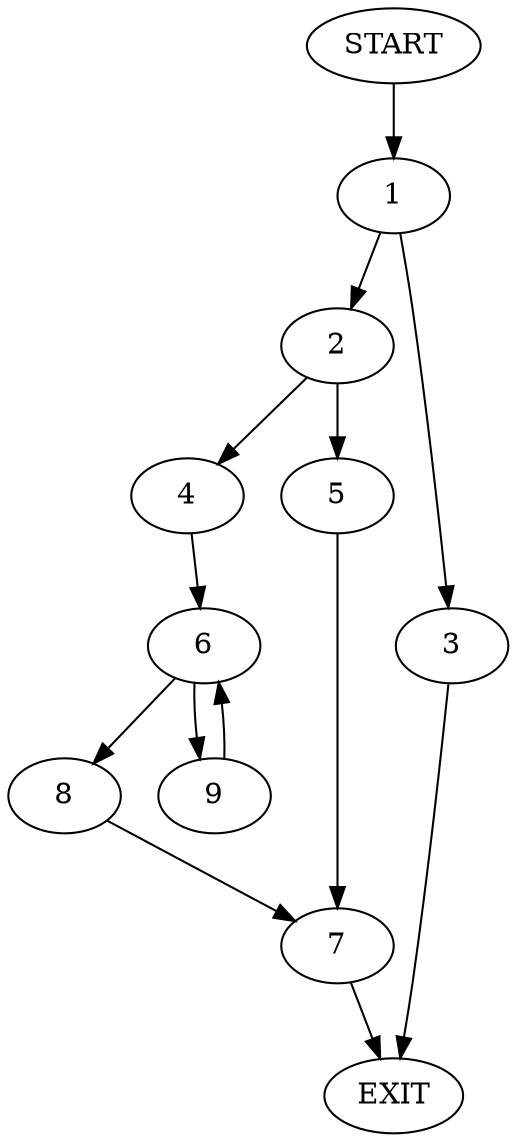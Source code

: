 digraph {
0 [label="START"]
10 [label="EXIT"]
0 -> 1
1 -> 2
1 -> 3
3 -> 10
2 -> 4
2 -> 5
4 -> 6
5 -> 7
7 -> 10
6 -> 8
6 -> 9
8 -> 7
9 -> 6
}
